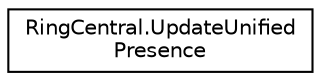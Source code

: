 digraph "Graphical Class Hierarchy"
{
 // LATEX_PDF_SIZE
  edge [fontname="Helvetica",fontsize="10",labelfontname="Helvetica",labelfontsize="10"];
  node [fontname="Helvetica",fontsize="10",shape=record];
  rankdir="LR";
  Node0 [label="RingCentral.UpdateUnified\lPresence",height=0.2,width=0.4,color="black", fillcolor="white", style="filled",URL="$classRingCentral_1_1UpdateUnifiedPresence.html",tooltip=" "];
}
